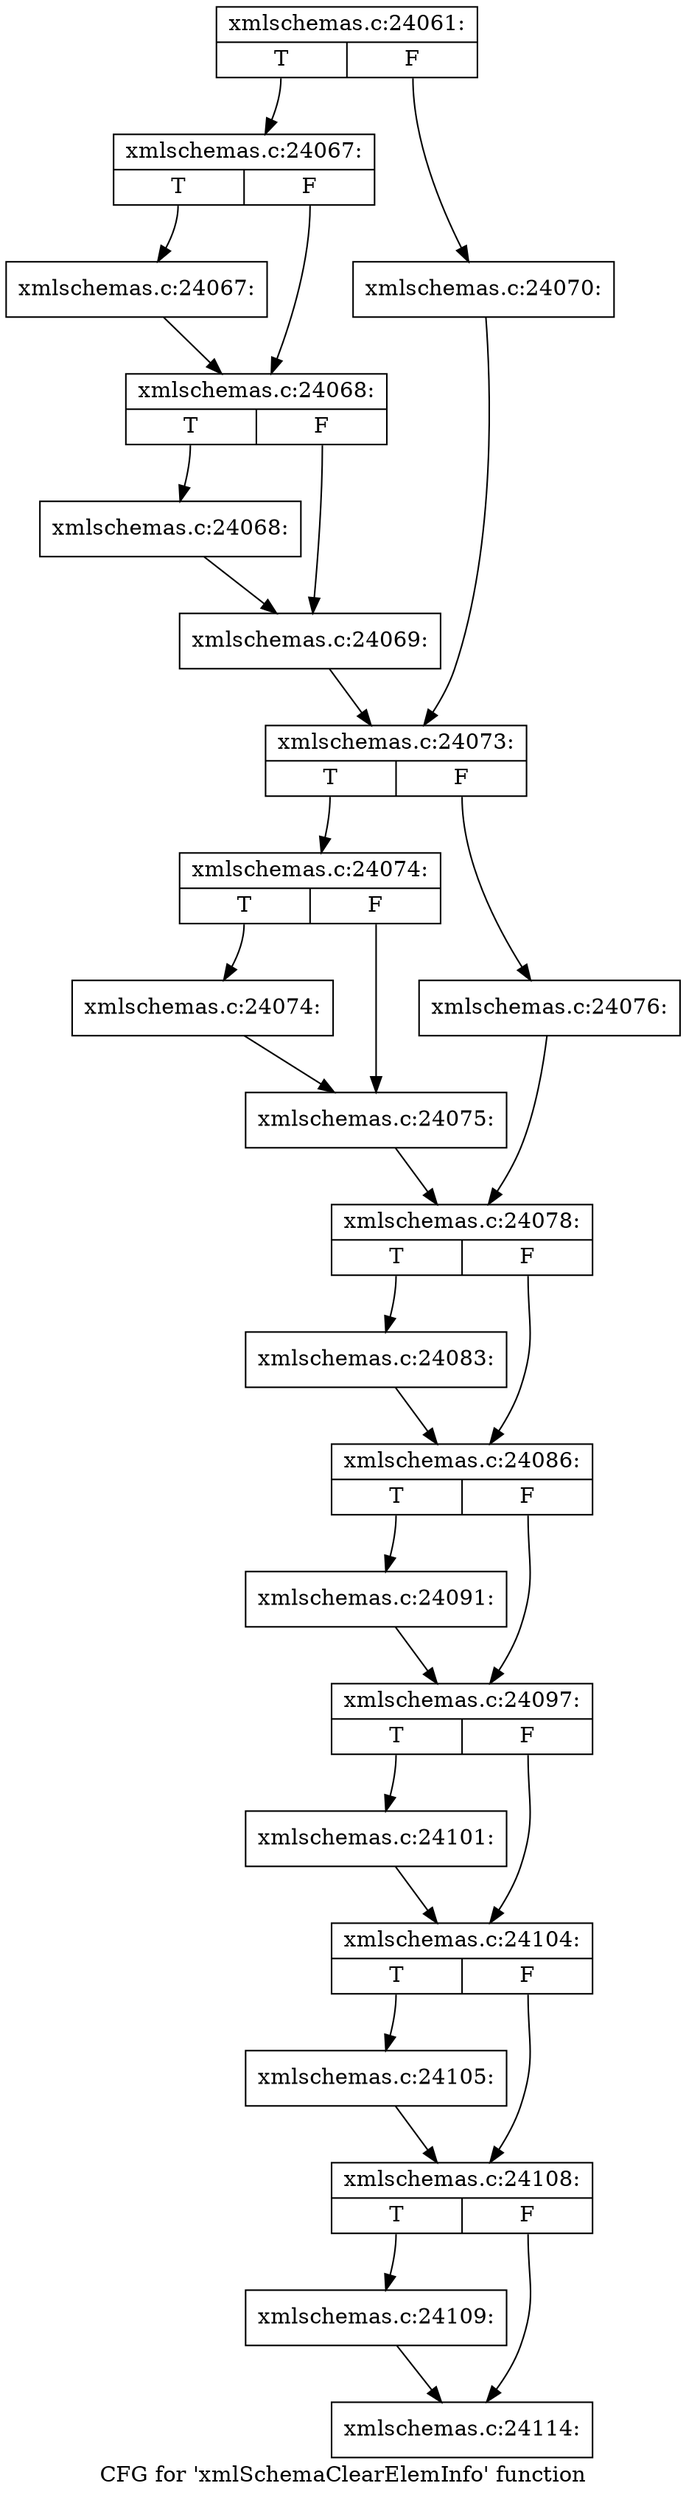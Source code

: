digraph "CFG for 'xmlSchemaClearElemInfo' function" {
	label="CFG for 'xmlSchemaClearElemInfo' function";

	Node0x55d0266f4640 [shape=record,label="{xmlschemas.c:24061:|{<s0>T|<s1>F}}"];
	Node0x55d0266f4640:s0 -> Node0x55d0266fa170;
	Node0x55d0266f4640:s1 -> Node0x55d0266fa210;
	Node0x55d0266fa170 [shape=record,label="{xmlschemas.c:24067:|{<s0>T|<s1>F}}"];
	Node0x55d0266fa170:s0 -> Node0x55d0266fa650;
	Node0x55d0266fa170:s1 -> Node0x55d0266fa6a0;
	Node0x55d0266fa650 [shape=record,label="{xmlschemas.c:24067:}"];
	Node0x55d0266fa650 -> Node0x55d0266fa6a0;
	Node0x55d0266fa6a0 [shape=record,label="{xmlschemas.c:24068:|{<s0>T|<s1>F}}"];
	Node0x55d0266fa6a0:s0 -> Node0x55d0266faea0;
	Node0x55d0266fa6a0:s1 -> Node0x55d0266faef0;
	Node0x55d0266faea0 [shape=record,label="{xmlschemas.c:24068:}"];
	Node0x55d0266faea0 -> Node0x55d0266faef0;
	Node0x55d0266faef0 [shape=record,label="{xmlschemas.c:24069:}"];
	Node0x55d0266faef0 -> Node0x55d0266fa1c0;
	Node0x55d0266fa210 [shape=record,label="{xmlschemas.c:24070:}"];
	Node0x55d0266fa210 -> Node0x55d0266fa1c0;
	Node0x55d0266fa1c0 [shape=record,label="{xmlschemas.c:24073:|{<s0>T|<s1>F}}"];
	Node0x55d0266fa1c0:s0 -> Node0x55d0266fbdc0;
	Node0x55d0266fa1c0:s1 -> Node0x55d0266fbe60;
	Node0x55d0266fbdc0 [shape=record,label="{xmlschemas.c:24074:|{<s0>T|<s1>F}}"];
	Node0x55d0266fbdc0:s0 -> Node0x55d0266fc340;
	Node0x55d0266fbdc0:s1 -> Node0x55d0266fc390;
	Node0x55d0266fc340 [shape=record,label="{xmlschemas.c:24074:}"];
	Node0x55d0266fc340 -> Node0x55d0266fc390;
	Node0x55d0266fc390 [shape=record,label="{xmlschemas.c:24075:}"];
	Node0x55d0266fc390 -> Node0x55d0266fbe10;
	Node0x55d0266fbe60 [shape=record,label="{xmlschemas.c:24076:}"];
	Node0x55d0266fbe60 -> Node0x55d0266fbe10;
	Node0x55d0266fbe10 [shape=record,label="{xmlschemas.c:24078:|{<s0>T|<s1>F}}"];
	Node0x55d0266fbe10:s0 -> Node0x55d0266fd020;
	Node0x55d0266fbe10:s1 -> Node0x55d0266fd070;
	Node0x55d0266fd020 [shape=record,label="{xmlschemas.c:24083:}"];
	Node0x55d0266fd020 -> Node0x55d0266fd070;
	Node0x55d0266fd070 [shape=record,label="{xmlschemas.c:24086:|{<s0>T|<s1>F}}"];
	Node0x55d0266fd070:s0 -> Node0x55d0266fdab0;
	Node0x55d0266fd070:s1 -> Node0x55d0266fdb00;
	Node0x55d0266fdab0 [shape=record,label="{xmlschemas.c:24091:}"];
	Node0x55d0266fdab0 -> Node0x55d0266fdb00;
	Node0x55d0266fdb00 [shape=record,label="{xmlschemas.c:24097:|{<s0>T|<s1>F}}"];
	Node0x55d0266fdb00:s0 -> Node0x55d0266febe0;
	Node0x55d0266fdb00:s1 -> Node0x55d0266fec30;
	Node0x55d0266febe0 [shape=record,label="{xmlschemas.c:24101:}"];
	Node0x55d0266febe0 -> Node0x55d0266fec30;
	Node0x55d0266fec30 [shape=record,label="{xmlschemas.c:24104:|{<s0>T|<s1>F}}"];
	Node0x55d0266fec30:s0 -> Node0x55d0266ff730;
	Node0x55d0266fec30:s1 -> Node0x55d0266ff780;
	Node0x55d0266ff730 [shape=record,label="{xmlschemas.c:24105:}"];
	Node0x55d0266ff730 -> Node0x55d0266ff780;
	Node0x55d0266ff780 [shape=record,label="{xmlschemas.c:24108:|{<s0>T|<s1>F}}"];
	Node0x55d0266ff780:s0 -> Node0x55d026700320;
	Node0x55d0266ff780:s1 -> Node0x55d026700370;
	Node0x55d026700320 [shape=record,label="{xmlschemas.c:24109:}"];
	Node0x55d026700320 -> Node0x55d026700370;
	Node0x55d026700370 [shape=record,label="{xmlschemas.c:24114:}"];
}
